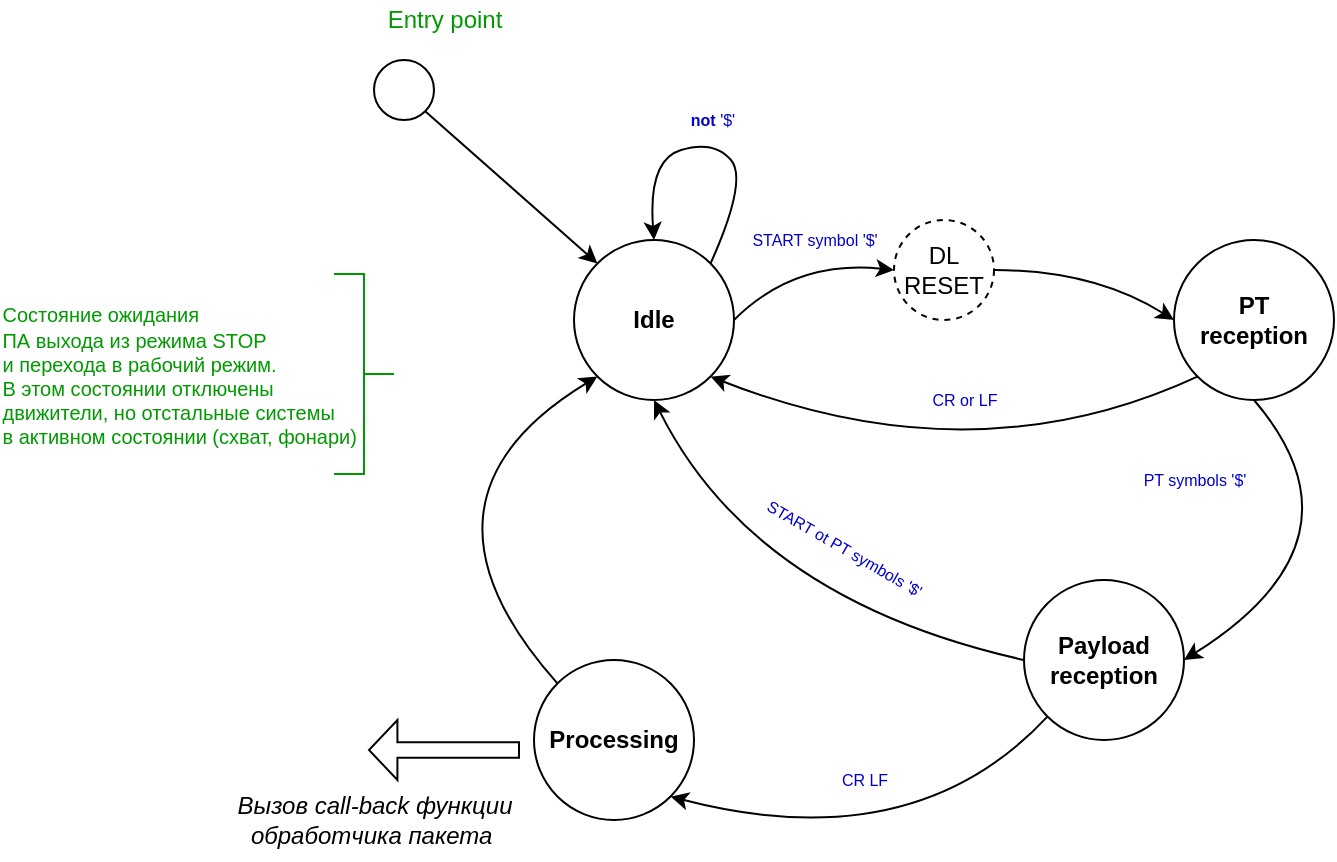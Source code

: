 <mxfile version="20.2.3" type="device" pages="2"><diagram id="jojfVdnomwjig1aMy6QO" name="FSM"><mxGraphModel dx="1422" dy="875" grid="1" gridSize="10" guides="1" tooltips="1" connect="1" arrows="1" fold="1" page="1" pageScale="1" pageWidth="1169" pageHeight="827" math="0" shadow="0"><root><mxCell id="0"/><mxCell id="1" parent="0"/><mxCell id="P3YXvBlmgE7L5dGHmyOe-1" value="&lt;b&gt;Idle&lt;/b&gt;" style="ellipse;whiteSpace=wrap;html=1;aspect=fixed;" parent="1" vertex="1"><mxGeometry x="310" y="250" width="80" height="80" as="geometry"/></mxCell><mxCell id="P3YXvBlmgE7L5dGHmyOe-2" style="rounded=0;orthogonalLoop=1;jettySize=auto;html=1;exitX=1;exitY=1;exitDx=0;exitDy=0;entryX=0;entryY=0;entryDx=0;entryDy=0;fontSize=8;fontColor=#0000CC;strokeColor=#000000;" parent="1" source="P3YXvBlmgE7L5dGHmyOe-3" target="P3YXvBlmgE7L5dGHmyOe-1" edge="1"><mxGeometry relative="1" as="geometry"/></mxCell><mxCell id="P3YXvBlmgE7L5dGHmyOe-3" value="" style="ellipse;whiteSpace=wrap;html=1;aspect=fixed;fontSize=8;fontColor=#0000CC;strokeColor=#000000;" parent="1" vertex="1"><mxGeometry x="210" y="160" width="30" height="30" as="geometry"/></mxCell><mxCell id="P3YXvBlmgE7L5dGHmyOe-4" value="&lt;font style=&quot;font-size: 12px;&quot; color=&quot;#009900&quot;&gt;Entry point&lt;/font&gt;" style="text;html=1;align=center;verticalAlign=middle;resizable=0;points=[];autosize=1;strokeColor=none;fillColor=none;fontSize=8;fontColor=#0000CC;" parent="1" vertex="1"><mxGeometry x="210" y="130" width="70" height="20" as="geometry"/></mxCell><mxCell id="P3YXvBlmgE7L5dGHmyOe-5" value="&lt;b&gt;PT&lt;br&gt;reception&lt;/b&gt;" style="ellipse;whiteSpace=wrap;html=1;aspect=fixed;" parent="1" vertex="1"><mxGeometry x="610" y="250" width="80" height="80" as="geometry"/></mxCell><mxCell id="e97HEWU511ngZo4wMbi4-1" value="&lt;font color=&quot;#000000&quot;&gt;DL RESET&lt;/font&gt;" style="ellipse;whiteSpace=wrap;html=1;aspect=fixed;fontSize=12;fontColor=#009900;strokeColor=#000000;dashed=1;" parent="1" vertex="1"><mxGeometry x="470" y="240" width="50" height="50" as="geometry"/></mxCell><mxCell id="fJ8xQ6nz2FCp4-Rpro3g-1" value="" style="curved=1;endArrow=classic;html=1;rounded=0;fontSize=8;fontColor=#0000CC;strokeColor=#000000;entryX=0;entryY=0.5;entryDx=0;entryDy=0;exitX=1;exitY=0.5;exitDx=0;exitDy=0;" parent="1" source="P3YXvBlmgE7L5dGHmyOe-1" target="e97HEWU511ngZo4wMbi4-1" edge="1"><mxGeometry width="50" height="50" relative="1" as="geometry"><mxPoint x="430" y="370" as="sourcePoint"/><mxPoint x="196.569" y="430.0" as="targetPoint"/><Array as="points"><mxPoint x="420" y="260"/></Array></mxGeometry></mxCell><mxCell id="fJ8xQ6nz2FCp4-Rpro3g-2" value="" style="curved=1;endArrow=classic;html=1;rounded=0;fontSize=8;fontColor=#0000CC;strokeColor=#000000;entryX=0;entryY=0.5;entryDx=0;entryDy=0;exitX=1;exitY=0.5;exitDx=0;exitDy=0;" parent="1" source="e97HEWU511ngZo4wMbi4-1" target="P3YXvBlmgE7L5dGHmyOe-5" edge="1"><mxGeometry width="50" height="50" relative="1" as="geometry"><mxPoint x="540" y="350" as="sourcePoint"/><mxPoint x="620.0" y="350" as="targetPoint"/><Array as="points"><mxPoint x="570" y="265"/></Array></mxGeometry></mxCell><mxCell id="P1iLSb8gwNxRxHV-tmq7-1" value="&lt;font color=&quot;#0000cc&quot;&gt;&lt;span style=&quot;font-size: 8px;&quot;&gt;START symbol '$'&lt;/span&gt;&lt;/font&gt;" style="text;html=1;align=center;verticalAlign=middle;resizable=0;points=[];autosize=1;strokeColor=none;fillColor=none;fontSize=6;fontColor=#808080;" parent="1" vertex="1"><mxGeometry x="385" y="240" width="90" height="20" as="geometry"/></mxCell><mxCell id="P1iLSb8gwNxRxHV-tmq7-2" value="" style="curved=1;endArrow=classic;html=1;rounded=0;fontSize=8;fontColor=#0000CC;strokeColor=#000000;exitX=1;exitY=0;exitDx=0;exitDy=0;entryX=0.5;entryY=0;entryDx=0;entryDy=0;" parent="1" source="P3YXvBlmgE7L5dGHmyOe-1" target="P3YXvBlmgE7L5dGHmyOe-1" edge="1"><mxGeometry width="50" height="50" relative="1" as="geometry"><mxPoint x="407" y="190.0" as="sourcePoint"/><mxPoint x="378.716" y="178.284" as="targetPoint"/><Array as="points"><mxPoint x="397" y="220"/><mxPoint x="380" y="200"/><mxPoint x="347" y="210"/></Array></mxGeometry></mxCell><mxCell id="729UgYp6Z2OZaSrMWYbM-1" value="&lt;font color=&quot;#0000cc&quot;&gt;&lt;span style=&quot;font-size: 8px;&quot;&gt;&lt;b&gt;not &lt;/b&gt;'$'&lt;/span&gt;&lt;/font&gt;" style="text;html=1;align=center;verticalAlign=middle;resizable=0;points=[];autosize=1;strokeColor=none;fillColor=none;fontSize=6;fontColor=#808080;" parent="1" vertex="1"><mxGeometry x="354" y="180" width="50" height="20" as="geometry"/></mxCell><mxCell id="PF1TXu0ymOwPh06wIZwh-2" value="" style="curved=1;endArrow=classic;html=1;rounded=0;fontSize=8;fontColor=#0000CC;strokeColor=#000000;entryX=1;entryY=1;entryDx=0;entryDy=0;exitX=0;exitY=1;exitDx=0;exitDy=0;" parent="1" source="P3YXvBlmgE7L5dGHmyOe-5" target="P3YXvBlmgE7L5dGHmyOe-1" edge="1"><mxGeometry width="50" height="50" relative="1" as="geometry"><mxPoint x="494.0" y="360" as="sourcePoint"/><mxPoint x="584" y="385" as="targetPoint"/><Array as="points"><mxPoint x="510" y="370"/></Array></mxGeometry></mxCell><mxCell id="PF1TXu0ymOwPh06wIZwh-3" value="&lt;font color=&quot;#0000cc&quot;&gt;&lt;span style=&quot;font-size: 8px;&quot;&gt;CR or LF&lt;/span&gt;&lt;/font&gt;" style="text;html=1;align=center;verticalAlign=middle;resizable=0;points=[];autosize=1;strokeColor=none;fillColor=none;fontSize=6;fontColor=#808080;" parent="1" vertex="1"><mxGeometry x="475" y="320" width="60" height="20" as="geometry"/></mxCell><mxCell id="PF1TXu0ymOwPh06wIZwh-4" value="&lt;b&gt;Payload&lt;br&gt;reception&lt;/b&gt;" style="ellipse;whiteSpace=wrap;html=1;aspect=fixed;" parent="1" vertex="1"><mxGeometry x="535" y="420" width="80" height="80" as="geometry"/></mxCell><mxCell id="PF1TXu0ymOwPh06wIZwh-5" value="" style="curved=1;endArrow=classic;html=1;rounded=0;fontSize=8;fontColor=#0000CC;strokeColor=#000000;entryX=1;entryY=0.5;entryDx=0;entryDy=0;exitX=0.5;exitY=1;exitDx=0;exitDy=0;" parent="1" source="P3YXvBlmgE7L5dGHmyOe-5" target="PF1TXu0ymOwPh06wIZwh-4" edge="1"><mxGeometry width="50" height="50" relative="1" as="geometry"><mxPoint x="843.436" y="380.004" as="sourcePoint"/><mxPoint x="600.004" y="380.004" as="targetPoint"/><Array as="points"><mxPoint x="710" y="400"/></Array></mxGeometry></mxCell><mxCell id="PF1TXu0ymOwPh06wIZwh-6" value="&lt;font color=&quot;#0000cc&quot;&gt;&lt;span style=&quot;font-size: 8px;&quot;&gt;PT symbols '$'&lt;/span&gt;&lt;/font&gt;" style="text;html=1;align=center;verticalAlign=middle;resizable=0;points=[];autosize=1;strokeColor=none;fillColor=none;fontSize=6;fontColor=#808080;rotation=0;" parent="1" vertex="1"><mxGeometry x="585" y="360" width="70" height="20" as="geometry"/></mxCell><mxCell id="PF1TXu0ymOwPh06wIZwh-7" value="" style="curved=1;endArrow=classic;html=1;rounded=0;fontSize=8;fontColor=#0000CC;strokeColor=#000000;entryX=0.5;entryY=1;entryDx=0;entryDy=0;exitX=0;exitY=0.5;exitDx=0;exitDy=0;" parent="1" source="PF1TXu0ymOwPh06wIZwh-4" target="P3YXvBlmgE7L5dGHmyOe-1" edge="1"><mxGeometry width="50" height="50" relative="1" as="geometry"><mxPoint x="500.716" y="430.004" as="sourcePoint"/><mxPoint x="257.284" y="430.004" as="targetPoint"/><Array as="points"><mxPoint x="400" y="430"/></Array></mxGeometry></mxCell><mxCell id="PF1TXu0ymOwPh06wIZwh-8" value="&lt;font color=&quot;#0000cc&quot;&gt;&lt;span style=&quot;font-size: 8px;&quot;&gt;START ot PT symbols '$'&lt;/span&gt;&lt;/font&gt;" style="text;html=1;align=center;verticalAlign=middle;resizable=0;points=[];autosize=1;strokeColor=none;fillColor=none;fontSize=6;fontColor=#808080;rotation=30;" parent="1" vertex="1"><mxGeometry x="390" y="394" width="110" height="20" as="geometry"/></mxCell><mxCell id="PF1TXu0ymOwPh06wIZwh-9" value="&lt;b&gt;Processing&lt;/b&gt;" style="ellipse;whiteSpace=wrap;html=1;aspect=fixed;" parent="1" vertex="1"><mxGeometry x="290" y="460" width="80" height="80" as="geometry"/></mxCell><mxCell id="PF1TXu0ymOwPh06wIZwh-10" value="" style="curved=1;endArrow=classic;html=1;rounded=0;fontSize=8;fontColor=#0000CC;strokeColor=#000000;entryX=1;entryY=1;entryDx=0;entryDy=0;exitX=0;exitY=1;exitDx=0;exitDy=0;" parent="1" source="PF1TXu0ymOwPh06wIZwh-4" target="PF1TXu0ymOwPh06wIZwh-9" edge="1"><mxGeometry width="50" height="50" relative="1" as="geometry"><mxPoint x="605" y="670" as="sourcePoint"/><mxPoint x="420" y="540" as="targetPoint"/><Array as="points"><mxPoint x="480" y="560"/></Array></mxGeometry></mxCell><mxCell id="PF1TXu0ymOwPh06wIZwh-11" value="&lt;font color=&quot;#0000cc&quot;&gt;&lt;span style=&quot;font-size: 8px;&quot;&gt;CR LF&lt;/span&gt;&lt;/font&gt;" style="text;html=1;align=center;verticalAlign=middle;resizable=0;points=[];autosize=1;strokeColor=none;fillColor=none;fontSize=6;fontColor=#808080;rotation=0;" parent="1" vertex="1"><mxGeometry x="430" y="510" width="50" height="20" as="geometry"/></mxCell><mxCell id="PF1TXu0ymOwPh06wIZwh-12" value="" style="curved=1;endArrow=classic;html=1;rounded=0;fontSize=8;fontColor=#0000CC;strokeColor=#000000;entryX=0;entryY=1;entryDx=0;entryDy=0;exitX=0;exitY=0;exitDx=0;exitDy=0;" parent="1" source="PF1TXu0ymOwPh06wIZwh-9" target="P3YXvBlmgE7L5dGHmyOe-1" edge="1"><mxGeometry width="50" height="50" relative="1" as="geometry"><mxPoint x="309.996" y="394.004" as="sourcePoint"/><mxPoint x="121.564" y="434.004" as="targetPoint"/><Array as="points"><mxPoint x="220" y="380"/></Array></mxGeometry></mxCell><mxCell id="PF1TXu0ymOwPh06wIZwh-13" value="" style="html=1;shadow=0;dashed=0;align=center;verticalAlign=middle;shape=mxgraph.arrows2.arrow;dy=0.74;dx=14.21;flipH=1;notch=0;" parent="1" vertex="1"><mxGeometry x="207.5" y="490" width="75" height="30" as="geometry"/></mxCell><mxCell id="PF1TXu0ymOwPh06wIZwh-14" value="&lt;i&gt;Вызов call-back функции &lt;br&gt;обработчика пакета&amp;nbsp;&lt;/i&gt;" style="text;html=1;align=center;verticalAlign=middle;resizable=0;points=[];autosize=1;strokeColor=none;fillColor=none;" parent="1" vertex="1"><mxGeometry x="130" y="520" width="160" height="40" as="geometry"/></mxCell><mxCell id="nT5QCErIwknmYb8K1DM9-1" value="&lt;div style=&quot;text-align: justify;&quot;&gt;&lt;span style=&quot;font-size: 10px; background-color: initial;&quot;&gt;Состояние ожидания&lt;/span&gt;&lt;/div&gt;&lt;font style=&quot;font-size: 10px;&quot;&gt;&lt;div style=&quot;text-align: justify;&quot;&gt;&lt;span style=&quot;background-color: initial;&quot;&gt;ПА выхода из режима STOP&lt;/span&gt;&lt;/div&gt;&lt;div style=&quot;text-align: justify;&quot;&gt;&lt;span style=&quot;background-color: initial;&quot;&gt;и перехода в рабочий режим.&amp;nbsp;&lt;/span&gt;&lt;/div&gt;&lt;div style=&quot;text-align: justify;&quot;&gt;&lt;span style=&quot;background-color: initial;&quot;&gt;В этом состоянии отключены&lt;/span&gt;&lt;/div&gt;&lt;div style=&quot;text-align: justify;&quot;&gt;&lt;span style=&quot;background-color: initial;&quot;&gt;движители, но отстальные системы&lt;/span&gt;&lt;/div&gt;&lt;div style=&quot;text-align: justify;&quot;&gt;&lt;span style=&quot;background-color: initial;&quot;&gt;в активном состоянии (схват, фонари)&amp;nbsp;&amp;nbsp;&lt;/span&gt;&lt;/div&gt;&lt;/font&gt;" style="strokeWidth=1;html=1;shape=mxgraph.flowchart.annotation_2;align=right;labelPosition=left;pointerEvents=1;fontSize=12;fontColor=#009900;strokeColor=#009900;flipH=1;verticalLabelPosition=middle;verticalAlign=middle;spacing=-16;" parent="1" vertex="1"><mxGeometry x="190" y="267" width="30" height="100" as="geometry"/></mxCell></root></mxGraphModel></diagram><diagram name="FSM_CS" id="EqSo8k-AfGxibLa3T1Su"><mxGraphModel dx="1038" dy="659" grid="1" gridSize="10" guides="1" tooltips="1" connect="1" arrows="1" fold="1" page="1" pageScale="1" pageWidth="1169" pageHeight="827" math="0" shadow="0"><root><mxCell id="K600MVjtnHAIlYGuLfiI-0"/><mxCell id="K600MVjtnHAIlYGuLfiI-1" parent="K600MVjtnHAIlYGuLfiI-0"/><mxCell id="K600MVjtnHAIlYGuLfiI-2" value="&lt;b&gt;Idle&lt;/b&gt;" style="ellipse;whiteSpace=wrap;html=1;aspect=fixed;" parent="K600MVjtnHAIlYGuLfiI-1" vertex="1"><mxGeometry x="490" y="250" width="80" height="80" as="geometry"/></mxCell><mxCell id="K600MVjtnHAIlYGuLfiI-3" style="rounded=0;orthogonalLoop=1;jettySize=auto;html=1;exitX=1;exitY=1;exitDx=0;exitDy=0;entryX=0;entryY=0;entryDx=0;entryDy=0;fontSize=8;fontColor=#0000CC;strokeColor=#000000;" parent="K600MVjtnHAIlYGuLfiI-1" source="K600MVjtnHAIlYGuLfiI-4" target="K600MVjtnHAIlYGuLfiI-2" edge="1"><mxGeometry relative="1" as="geometry"/></mxCell><mxCell id="K600MVjtnHAIlYGuLfiI-4" value="" style="ellipse;whiteSpace=wrap;html=1;aspect=fixed;fontSize=8;fontColor=#0000CC;strokeColor=#000000;" parent="K600MVjtnHAIlYGuLfiI-1" vertex="1"><mxGeometry x="390" y="160" width="30" height="30" as="geometry"/></mxCell><mxCell id="K600MVjtnHAIlYGuLfiI-5" value="&lt;font style=&quot;font-size: 12px;&quot; color=&quot;#009900&quot;&gt;Entry point&lt;/font&gt;" style="text;html=1;align=center;verticalAlign=middle;resizable=0;points=[];autosize=1;strokeColor=none;fillColor=none;fontSize=8;fontColor=#0000CC;" parent="K600MVjtnHAIlYGuLfiI-1" vertex="1"><mxGeometry x="390" y="130" width="70" height="20" as="geometry"/></mxCell><mxCell id="K600MVjtnHAIlYGuLfiI-6" value="&lt;b&gt;PT&lt;br&gt;reception&lt;/b&gt;" style="ellipse;whiteSpace=wrap;html=1;aspect=fixed;" parent="K600MVjtnHAIlYGuLfiI-1" vertex="1"><mxGeometry x="790" y="250" width="80" height="80" as="geometry"/></mxCell><mxCell id="K600MVjtnHAIlYGuLfiI-7" value="&lt;font color=&quot;#000000&quot;&gt;DL RESET&lt;/font&gt;" style="ellipse;whiteSpace=wrap;html=1;aspect=fixed;fontSize=12;fontColor=#009900;strokeColor=#000000;dashed=1;" parent="K600MVjtnHAIlYGuLfiI-1" vertex="1"><mxGeometry x="650" y="240" width="50" height="50" as="geometry"/></mxCell><mxCell id="K600MVjtnHAIlYGuLfiI-8" value="" style="curved=1;endArrow=classic;html=1;rounded=0;fontSize=8;fontColor=#0000CC;strokeColor=#000000;entryX=0;entryY=0.5;entryDx=0;entryDy=0;exitX=1;exitY=0.5;exitDx=0;exitDy=0;" parent="K600MVjtnHAIlYGuLfiI-1" source="K600MVjtnHAIlYGuLfiI-2" target="K600MVjtnHAIlYGuLfiI-7" edge="1"><mxGeometry width="50" height="50" relative="1" as="geometry"><mxPoint x="610" y="370" as="sourcePoint"/><mxPoint x="376.569" y="430.0" as="targetPoint"/><Array as="points"><mxPoint x="600" y="260"/></Array></mxGeometry></mxCell><mxCell id="K600MVjtnHAIlYGuLfiI-9" value="" style="curved=1;endArrow=classic;html=1;rounded=0;fontSize=8;fontColor=#0000CC;strokeColor=#000000;entryX=0;entryY=0.5;entryDx=0;entryDy=0;exitX=1;exitY=0.5;exitDx=0;exitDy=0;" parent="K600MVjtnHAIlYGuLfiI-1" source="K600MVjtnHAIlYGuLfiI-7" target="K600MVjtnHAIlYGuLfiI-6" edge="1"><mxGeometry width="50" height="50" relative="1" as="geometry"><mxPoint x="720" y="350" as="sourcePoint"/><mxPoint x="800.0" y="350" as="targetPoint"/><Array as="points"><mxPoint x="750" y="265"/></Array></mxGeometry></mxCell><mxCell id="K600MVjtnHAIlYGuLfiI-10" value="&lt;font color=&quot;#0000cc&quot;&gt;&lt;span style=&quot;font-size: 8px;&quot;&gt;START symbol '$'&lt;/span&gt;&lt;/font&gt;" style="text;html=1;align=center;verticalAlign=middle;resizable=0;points=[];autosize=1;strokeColor=none;fillColor=none;fontSize=6;fontColor=#808080;" parent="K600MVjtnHAIlYGuLfiI-1" vertex="1"><mxGeometry x="565" y="240" width="90" height="20" as="geometry"/></mxCell><mxCell id="K600MVjtnHAIlYGuLfiI-11" value="" style="curved=1;endArrow=classic;html=1;rounded=0;fontSize=8;fontColor=#0000CC;strokeColor=#000000;exitX=1;exitY=0;exitDx=0;exitDy=0;entryX=0.5;entryY=0;entryDx=0;entryDy=0;" parent="K600MVjtnHAIlYGuLfiI-1" source="K600MVjtnHAIlYGuLfiI-2" target="K600MVjtnHAIlYGuLfiI-2" edge="1"><mxGeometry width="50" height="50" relative="1" as="geometry"><mxPoint x="587" y="190.0" as="sourcePoint"/><mxPoint x="558.716" y="178.284" as="targetPoint"/><Array as="points"><mxPoint x="577" y="220"/><mxPoint x="560" y="200"/><mxPoint x="527" y="210"/></Array></mxGeometry></mxCell><mxCell id="K600MVjtnHAIlYGuLfiI-12" value="&lt;font color=&quot;#0000cc&quot;&gt;&lt;span style=&quot;font-size: 8px;&quot;&gt;&lt;b&gt;not &lt;/b&gt;'$'&lt;/span&gt;&lt;/font&gt;" style="text;html=1;align=center;verticalAlign=middle;resizable=0;points=[];autosize=1;strokeColor=none;fillColor=none;fontSize=6;fontColor=#808080;" parent="K600MVjtnHAIlYGuLfiI-1" vertex="1"><mxGeometry x="534" y="180" width="50" height="20" as="geometry"/></mxCell><mxCell id="K600MVjtnHAIlYGuLfiI-13" value="" style="curved=1;endArrow=classic;html=1;rounded=0;fontSize=8;fontColor=#0000CC;strokeColor=#FF0000;entryX=1;entryY=1;entryDx=0;entryDy=0;exitX=0;exitY=1;exitDx=0;exitDy=0;" parent="K600MVjtnHAIlYGuLfiI-1" source="K600MVjtnHAIlYGuLfiI-6" target="K600MVjtnHAIlYGuLfiI-2" edge="1"><mxGeometry width="50" height="50" relative="1" as="geometry"><mxPoint x="674.0" y="360" as="sourcePoint"/><mxPoint x="764" y="385" as="targetPoint"/><Array as="points"><mxPoint x="690" y="370"/></Array></mxGeometry></mxCell><mxCell id="K600MVjtnHAIlYGuLfiI-14" value="&lt;span style=&quot;font-size: 8px;&quot;&gt;&lt;font color=&quot;#ff0000&quot;&gt;CR or LF&lt;/font&gt;&lt;/span&gt;" style="text;html=1;align=center;verticalAlign=middle;resizable=0;points=[];autosize=1;strokeColor=none;fillColor=none;fontSize=6;fontColor=#808080;" parent="K600MVjtnHAIlYGuLfiI-1" vertex="1"><mxGeometry x="655" y="320" width="60" height="20" as="geometry"/></mxCell><mxCell id="K600MVjtnHAIlYGuLfiI-15" value="&lt;b&gt;Payload&lt;br&gt;reception&lt;/b&gt;" style="ellipse;whiteSpace=wrap;html=1;aspect=fixed;" parent="K600MVjtnHAIlYGuLfiI-1" vertex="1"><mxGeometry x="715" y="420" width="80" height="80" as="geometry"/></mxCell><mxCell id="K600MVjtnHAIlYGuLfiI-16" value="" style="curved=1;endArrow=classic;html=1;rounded=0;fontSize=8;fontColor=#0000CC;strokeColor=#000000;entryX=1;entryY=0.5;entryDx=0;entryDy=0;exitX=0.5;exitY=1;exitDx=0;exitDy=0;" parent="K600MVjtnHAIlYGuLfiI-1" source="K600MVjtnHAIlYGuLfiI-6" target="K600MVjtnHAIlYGuLfiI-15" edge="1"><mxGeometry width="50" height="50" relative="1" as="geometry"><mxPoint x="1023.436" y="380.004" as="sourcePoint"/><mxPoint x="780.004" y="380.004" as="targetPoint"/><Array as="points"><mxPoint x="890" y="400"/></Array></mxGeometry></mxCell><mxCell id="K600MVjtnHAIlYGuLfiI-17" value="&lt;font color=&quot;#0000cc&quot;&gt;&lt;span style=&quot;font-size: 8px;&quot;&gt;PT symbol '$'&lt;/span&gt;&lt;/font&gt;" style="text;html=1;align=center;verticalAlign=middle;resizable=0;points=[];autosize=1;strokeColor=none;fillColor=none;fontSize=6;fontColor=#808080;rotation=0;" parent="K600MVjtnHAIlYGuLfiI-1" vertex="1"><mxGeometry x="780" y="374" width="70" height="20" as="geometry"/></mxCell><mxCell id="K600MVjtnHAIlYGuLfiI-18" value="" style="curved=1;endArrow=classic;html=1;rounded=0;fontSize=8;fontColor=#0000CC;strokeColor=#FF0000;entryX=0.5;entryY=1;entryDx=0;entryDy=0;exitX=0;exitY=0.5;exitDx=0;exitDy=0;" parent="K600MVjtnHAIlYGuLfiI-1" source="K600MVjtnHAIlYGuLfiI-15" target="K600MVjtnHAIlYGuLfiI-2" edge="1"><mxGeometry width="50" height="50" relative="1" as="geometry"><mxPoint x="680.716" y="430.004" as="sourcePoint"/><mxPoint x="437.284" y="430.004" as="targetPoint"/><Array as="points"><mxPoint x="580" y="430"/></Array></mxGeometry></mxCell><mxCell id="K600MVjtnHAIlYGuLfiI-19" value="&lt;span style=&quot;font-size: 8px;&quot;&gt;&lt;font color=&quot;#ff0000&quot;&gt;START or PT symbols '$'&lt;/font&gt;&lt;/span&gt;" style="text;html=1;align=center;verticalAlign=middle;resizable=0;points=[];autosize=1;strokeColor=none;fillColor=none;fontSize=6;fontColor=#808080;rotation=30;" parent="K600MVjtnHAIlYGuLfiI-1" vertex="1"><mxGeometry x="570" y="394" width="110" height="20" as="geometry"/></mxCell><mxCell id="K600MVjtnHAIlYGuLfiI-20" value="&lt;b&gt;Processing&lt;/b&gt;" style="ellipse;whiteSpace=wrap;html=1;aspect=fixed;" parent="K600MVjtnHAIlYGuLfiI-1" vertex="1"><mxGeometry x="390" y="460" width="80" height="80" as="geometry"/></mxCell><mxCell id="K600MVjtnHAIlYGuLfiI-21" value="" style="curved=1;endArrow=classic;html=1;rounded=0;fontSize=8;fontColor=#0000CC;strokeColor=#000000;entryX=1;entryY=0.5;entryDx=0;entryDy=0;exitX=0.5;exitY=1;exitDx=0;exitDy=0;" parent="K600MVjtnHAIlYGuLfiI-1" source="K600MVjtnHAIlYGuLfiI-15" target="en5uhWpDxuo5rsH4gixg-0" edge="1"><mxGeometry width="50" height="50" relative="1" as="geometry"><mxPoint x="888.436" y="540.004" as="sourcePoint"/><mxPoint x="700.004" y="580.004" as="targetPoint"/><Array as="points"><mxPoint x="760" y="560"/></Array></mxGeometry></mxCell><mxCell id="K600MVjtnHAIlYGuLfiI-22" value="&lt;font color=&quot;#0000cc&quot;&gt;&lt;span style=&quot;font-size: 8px;&quot;&gt;End of pkg CR LF&lt;br&gt;&lt;/span&gt;&lt;/font&gt;" style="text;html=1;align=center;verticalAlign=middle;resizable=0;points=[];autosize=1;strokeColor=none;fillColor=none;fontSize=6;fontColor=#808080;rotation=0;" parent="K600MVjtnHAIlYGuLfiI-1" vertex="1"><mxGeometry x="664" y="515" width="90" height="20" as="geometry"/></mxCell><mxCell id="K600MVjtnHAIlYGuLfiI-23" value="" style="curved=1;endArrow=classic;html=1;rounded=0;fontSize=8;fontColor=#0000CC;strokeColor=#000000;entryX=0;entryY=0.5;entryDx=0;entryDy=0;exitX=0.5;exitY=0;exitDx=0;exitDy=0;" parent="K600MVjtnHAIlYGuLfiI-1" source="K600MVjtnHAIlYGuLfiI-20" target="K600MVjtnHAIlYGuLfiI-2" edge="1"><mxGeometry width="50" height="50" relative="1" as="geometry"><mxPoint x="489.996" y="394.004" as="sourcePoint"/><mxPoint x="301.564" y="434.004" as="targetPoint"/><Array as="points"><mxPoint x="400" y="380"/></Array></mxGeometry></mxCell><mxCell id="K600MVjtnHAIlYGuLfiI-24" value="" style="html=1;shadow=0;dashed=0;align=center;verticalAlign=middle;shape=mxgraph.arrows2.arrow;dy=0.74;dx=14.21;flipH=1;notch=0;" parent="K600MVjtnHAIlYGuLfiI-1" vertex="1"><mxGeometry x="302.5" y="485" width="75" height="30" as="geometry"/></mxCell><mxCell id="K600MVjtnHAIlYGuLfiI-25" value="&lt;i&gt;call-back function&lt;/i&gt;" style="text;html=1;align=center;verticalAlign=middle;resizable=0;points=[];autosize=1;strokeColor=none;fillColor=none;" parent="K600MVjtnHAIlYGuLfiI-1" vertex="1"><mxGeometry x="270" y="515" width="120" height="30" as="geometry"/></mxCell><mxCell id="K600MVjtnHAIlYGuLfiI-26" value="&lt;div style=&quot;text-align: justify;&quot;&gt;&lt;span style=&quot;background-color: initial; font-size: 10px;&quot;&gt;Состояние ожидания&amp;nbsp;&lt;/span&gt;&lt;br&gt;&lt;/div&gt;&lt;div style=&quot;text-align: justify;&quot;&gt;&lt;span style=&quot;font-size: 10px;&quot;&gt;прихода начала пакета&amp;nbsp;&lt;/span&gt;&lt;/div&gt;&lt;div style=&quot;text-align: justify;&quot;&gt;&lt;span style=&quot;font-size: 10px;&quot;&gt;(&lt;b&gt;символа начала пакета '$'&lt;/b&gt;)&amp;nbsp; &amp;nbsp;&amp;nbsp;&lt;/span&gt;&lt;/div&gt;" style="strokeWidth=1;html=1;shape=mxgraph.flowchart.annotation_2;align=right;labelPosition=left;pointerEvents=1;fontSize=12;fontColor=#009900;strokeColor=#009900;flipH=1;verticalLabelPosition=middle;verticalAlign=middle;spacing=-16;" parent="K600MVjtnHAIlYGuLfiI-1" vertex="1"><mxGeometry x="410" y="240" width="30" height="60" as="geometry"/></mxCell><mxCell id="en5uhWpDxuo5rsH4gixg-0" value="&lt;b&gt;Read and check checksum&lt;/b&gt;" style="ellipse;whiteSpace=wrap;html=1;aspect=fixed;" parent="K600MVjtnHAIlYGuLfiI-1" vertex="1"><mxGeometry x="584" y="530" width="80" height="80" as="geometry"/></mxCell><mxCell id="en5uhWpDxuo5rsH4gixg-2" value="" style="curved=1;endArrow=classic;html=1;rounded=0;fontSize=8;fontColor=#0000CC;strokeColor=#000000;entryX=1;entryY=1;entryDx=0;entryDy=0;exitX=0;exitY=0.5;exitDx=0;exitDy=0;" parent="K600MVjtnHAIlYGuLfiI-1" source="en5uhWpDxuo5rsH4gixg-0" target="K600MVjtnHAIlYGuLfiI-20" edge="1"><mxGeometry width="50" height="50" relative="1" as="geometry"><mxPoint x="541" y="535" as="sourcePoint"/><mxPoint x="450" y="605" as="targetPoint"/><Array as="points"><mxPoint x="500" y="595"/></Array></mxGeometry></mxCell><mxCell id="en5uhWpDxuo5rsH4gixg-3" value="&lt;font color=&quot;#0000cc&quot;&gt;&lt;span style=&quot;font-size: 8px;&quot;&gt;checksum &lt;b&gt;OK&lt;/b&gt;&lt;br&gt;&lt;/span&gt;&lt;/font&gt;" style="text;html=1;align=center;verticalAlign=middle;resizable=0;points=[];autosize=1;strokeColor=none;fillColor=none;fontSize=6;fontColor=#808080;rotation=0;" parent="K600MVjtnHAIlYGuLfiI-1" vertex="1"><mxGeometry x="490" y="540" width="70" height="20" as="geometry"/></mxCell><mxCell id="en5uhWpDxuo5rsH4gixg-4" value="" style="curved=1;endArrow=classic;html=1;rounded=0;fontSize=8;fontColor=#0000CC;strokeColor=#FF0000;entryX=0;entryY=1;entryDx=0;entryDy=0;exitX=0;exitY=0;exitDx=0;exitDy=0;" parent="K600MVjtnHAIlYGuLfiI-1" source="en5uhWpDxuo5rsH4gixg-0" target="K600MVjtnHAIlYGuLfiI-2" edge="1"><mxGeometry width="50" height="50" relative="1" as="geometry"><mxPoint x="675" y="479" as="sourcePoint"/><mxPoint x="490" y="349" as="targetPoint"/><Array as="points"><mxPoint x="480" y="450"/></Array></mxGeometry></mxCell><mxCell id="en5uhWpDxuo5rsH4gixg-5" value="&lt;span style=&quot;font-size: 8px;&quot;&gt;&lt;font color=&quot;#ff0000&quot;&gt;checksum &lt;b style=&quot;&quot;&gt;NOK&lt;/b&gt;&lt;/font&gt;&lt;br&gt;&lt;/span&gt;" style="text;html=1;align=center;verticalAlign=middle;resizable=0;points=[];autosize=1;strokeColor=none;fillColor=none;fontSize=6;fontColor=#808080;rotation=0;" parent="K600MVjtnHAIlYGuLfiI-1" vertex="1"><mxGeometry x="510" y="440" width="80" height="20" as="geometry"/></mxCell><mxCell id="en5uhWpDxuo5rsH4gixg-7" value="" style="endArrow=none;html=1;rounded=0;fontColor=#FF0000;strokeColor=#009900;entryX=0;entryY=0.5;entryDx=0;entryDy=0;entryPerimeter=0;exitX=0.027;exitY=0.353;exitDx=0;exitDy=0;exitPerimeter=0;" parent="K600MVjtnHAIlYGuLfiI-1" source="K600MVjtnHAIlYGuLfiI-2" target="K600MVjtnHAIlYGuLfiI-26" edge="1"><mxGeometry width="50" height="50" relative="1" as="geometry"><mxPoint x="380" y="370" as="sourcePoint"/><mxPoint x="430" y="320" as="targetPoint"/></mxGeometry></mxCell><mxCell id="en5uhWpDxuo5rsH4gixg-9" value="&lt;div style=&quot;text-align: justify;&quot;&gt;&lt;span style=&quot;font-size: 10px;&quot;&gt;Чтение заголовка пакета (строки PT)&lt;/span&gt;&lt;/div&gt;&lt;div style=&quot;text-align: justify;&quot;&gt;&lt;span style=&quot;font-size: 10px;&quot;&gt;до символа разделения.&lt;/span&gt;&lt;/div&gt;" style="strokeWidth=1;html=1;shape=mxgraph.flowchart.annotation_2;align=left;labelPosition=right;pointerEvents=1;fontSize=12;fontColor=#009900;strokeColor=#009900;flipH=0;verticalLabelPosition=middle;verticalAlign=middle;spacing=0;" parent="K600MVjtnHAIlYGuLfiI-1" vertex="1"><mxGeometry x="870" y="200" width="30" height="40" as="geometry"/></mxCell><mxCell id="en5uhWpDxuo5rsH4gixg-10" value="" style="endArrow=none;html=1;rounded=0;fontColor=#FF0000;strokeColor=#009900;entryX=0.5;entryY=0;entryDx=0;entryDy=0;exitX=0;exitY=0.5;exitDx=0;exitDy=0;exitPerimeter=0;" parent="K600MVjtnHAIlYGuLfiI-1" source="en5uhWpDxuo5rsH4gixg-9" target="K600MVjtnHAIlYGuLfiI-6" edge="1"><mxGeometry width="50" height="50" relative="1" as="geometry"><mxPoint x="790" y="208.24" as="sourcePoint"/><mxPoint x="737.84" y="200" as="targetPoint"/></mxGeometry></mxCell><mxCell id="en5uhWpDxuo5rsH4gixg-11" value="&lt;div style=&quot;text-align: justify;&quot;&gt;&lt;span style=&quot;font-size: 10px;&quot;&gt;Чтение блока полезных данных (PAYLOAD)&lt;/span&gt;&lt;/div&gt;&lt;div style=&quot;text-align: justify;&quot;&gt;&lt;span style=&quot;font-size: 10px;&quot;&gt;вместе с контрольной суммой&lt;/span&gt;&lt;/div&gt;" style="strokeWidth=1;html=1;shape=mxgraph.flowchart.annotation_2;align=left;labelPosition=right;pointerEvents=1;fontSize=12;fontColor=#009900;strokeColor=#009900;flipH=0;verticalLabelPosition=middle;verticalAlign=middle;spacing=0;" parent="K600MVjtnHAIlYGuLfiI-1" vertex="1"><mxGeometry x="830" y="490" width="30" height="40" as="geometry"/></mxCell><mxCell id="en5uhWpDxuo5rsH4gixg-12" value="" style="endArrow=none;html=1;rounded=0;fontColor=#FF0000;strokeColor=#009900;entryX=1;entryY=1;entryDx=0;entryDy=0;exitX=0;exitY=0.5;exitDx=0;exitDy=0;exitPerimeter=0;" parent="K600MVjtnHAIlYGuLfiI-1" source="en5uhWpDxuo5rsH4gixg-11" target="K600MVjtnHAIlYGuLfiI-15" edge="1"><mxGeometry width="50" height="50" relative="1" as="geometry"><mxPoint x="820" y="540" as="sourcePoint"/><mxPoint x="780" y="570" as="targetPoint"/></mxGeometry></mxCell><mxCell id="en5uhWpDxuo5rsH4gixg-13" value="&lt;div style=&quot;text-align: justify;&quot;&gt;&lt;span style=&quot;font-size: 10px; background-color: initial;&quot;&gt;Вычисление контрольной суммы пакета и&amp;nbsp;&lt;/span&gt;&lt;br&gt;&lt;/div&gt;&lt;div style=&quot;text-align: justify;&quot;&gt;&lt;span style=&quot;font-size: 10px;&quot;&gt;сверка его с принятым&lt;/span&gt;&lt;/div&gt;" style="strokeWidth=1;html=1;shape=mxgraph.flowchart.annotation_2;align=left;labelPosition=right;pointerEvents=1;fontSize=12;fontColor=#009900;strokeColor=#009900;flipH=0;verticalLabelPosition=middle;verticalAlign=middle;spacing=0;" parent="K600MVjtnHAIlYGuLfiI-1" vertex="1"><mxGeometry x="715" y="610" width="30" height="44" as="geometry"/></mxCell><mxCell id="en5uhWpDxuo5rsH4gixg-14" value="" style="endArrow=none;html=1;rounded=0;fontColor=#FF0000;strokeColor=#009900;entryX=1;entryY=1;entryDx=0;entryDy=0;exitX=0;exitY=0.5;exitDx=0;exitDy=0;exitPerimeter=0;" parent="K600MVjtnHAIlYGuLfiI-1" source="en5uhWpDxuo5rsH4gixg-13" target="en5uhWpDxuo5rsH4gixg-0" edge="1"><mxGeometry width="50" height="50" relative="1" as="geometry"><mxPoint x="666.72" y="644.72" as="sourcePoint"/><mxPoint x="620.004" y="630.004" as="targetPoint"/></mxGeometry></mxCell><mxCell id="en5uhWpDxuo5rsH4gixg-15" value="&lt;div style=&quot;text-align: justify;&quot;&gt;&lt;span style=&quot;font-size: 10px;&quot;&gt;Обработка пакета.&amp;nbsp;&lt;/span&gt;&lt;span style=&quot;font-size: 10px; background-color: initial;&quot;&gt;Определения типа пакета&amp;nbsp;&lt;/span&gt;&lt;/div&gt;&lt;div style=&quot;text-align: justify;&quot;&gt;&lt;span style=&quot;font-size: 10px; background-color: initial;&quot;&gt;и вызов соответствующей &lt;b&gt;call-back функциии&lt;/b&gt;,&amp;nbsp;&lt;/span&gt;&lt;/div&gt;&lt;div style=&quot;text-align: justify;&quot;&gt;&lt;span style=&quot;font-size: 10px; background-color: initial;&quot;&gt;в которую аргументом передается&amp;nbsp;&lt;/span&gt;&lt;/div&gt;&lt;div style=&quot;text-align: justify;&quot;&gt;&lt;span style=&quot;font-size: 10px; background-color: initial;&quot;&gt;&quot;сырой&quot; блок данных пакета&lt;/span&gt;&lt;/div&gt;" style="strokeWidth=1;html=1;shape=mxgraph.flowchart.annotation_2;align=right;labelPosition=left;pointerEvents=1;fontSize=12;fontColor=#009900;strokeColor=#009900;flipH=1;verticalLabelPosition=middle;verticalAlign=middle;spacing=-9;" parent="K600MVjtnHAIlYGuLfiI-1" vertex="1"><mxGeometry x="340" y="406" width="30" height="54" as="geometry"/></mxCell><mxCell id="en5uhWpDxuo5rsH4gixg-16" value="" style="endArrow=none;html=1;rounded=0;fontColor=#FF0000;strokeColor=#009900;entryX=0;entryY=0.5;entryDx=0;entryDy=0;entryPerimeter=0;exitX=0;exitY=0;exitDx=0;exitDy=0;" parent="K600MVjtnHAIlYGuLfiI-1" source="K600MVjtnHAIlYGuLfiI-20" target="en5uhWpDxuo5rsH4gixg-15" edge="1"><mxGeometry width="50" height="50" relative="1" as="geometry"><mxPoint x="422.16" y="358.24" as="sourcePoint"/><mxPoint x="370" y="350" as="targetPoint"/></mxGeometry></mxCell></root></mxGraphModel></diagram></mxfile>